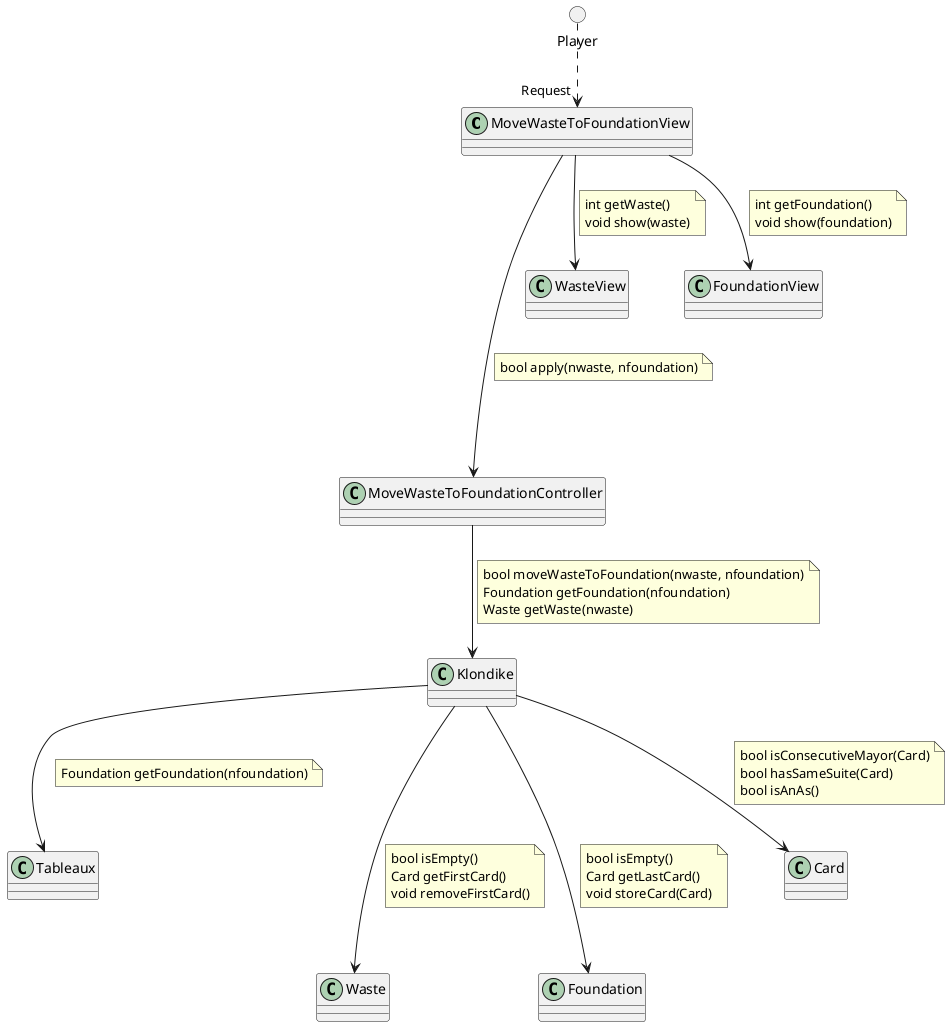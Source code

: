 @startuml
class MoveWasteToFoundationView
class MoveWasteToFoundationController
class Klondike
circle Player

Player ..> "Request" MoveWasteToFoundationView

MoveWasteToFoundationView --> WasteView
note on link: int getWaste()\nvoid show(waste)

MoveWasteToFoundationView --> FoundationView
note on link: int getFoundation()\nvoid show(foundation)

MoveWasteToFoundationView ---->  MoveWasteToFoundationController
note on link: bool apply(nwaste, nfoundation)

MoveWasteToFoundationController --> Klondike
note on link: bool moveWasteToFoundation(nwaste, nfoundation)\nFoundation getFoundation(nfoundation)\nWaste getWaste(nwaste)

class Klondike

Klondike --> Tableaux
note on link: Foundation getFoundation(nfoundation)

Klondike --->  Waste
note on link: bool isEmpty()\nCard getFirstCard()\nvoid removeFirstCard()

Klondike ---> Foundation
note on link: bool isEmpty()\nCard getLastCard()\nvoid storeCard(Card)

Klondike --> Card
note on link: bool isConsecutiveMayor(Card)\nbool hasSameSuite(Card)\nbool isAnAs()

@enduml